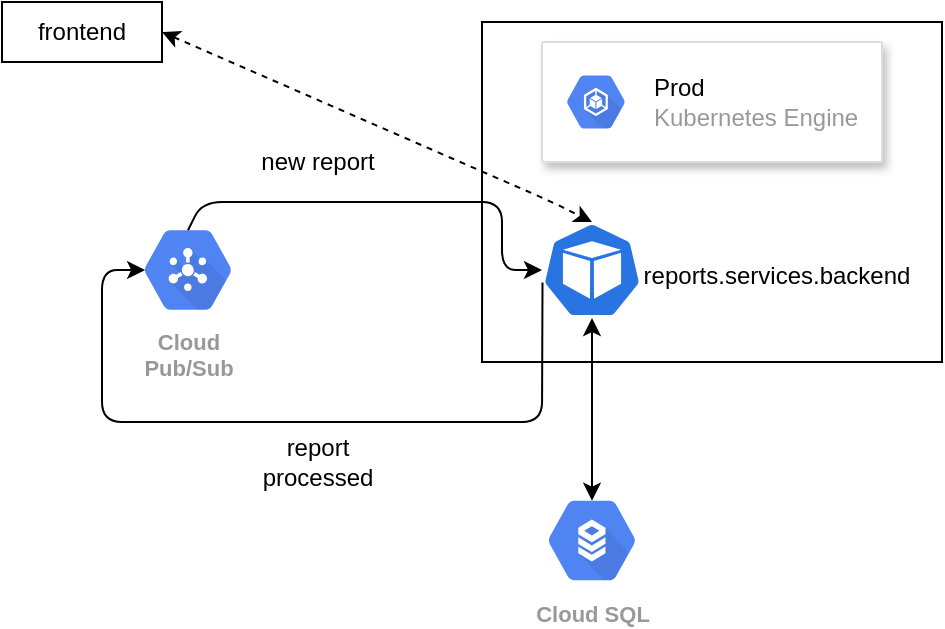 <mxfile version="13.2.4" type="device"><diagram id="_CxxGg-5pvwbw4G1xXQl" name="Page-1"><mxGraphModel dx="981" dy="492" grid="1" gridSize="10" guides="1" tooltips="1" connect="1" arrows="1" fold="1" page="1" pageScale="1" pageWidth="850" pageHeight="1100" math="0" shadow="0"><root><mxCell id="0"/><mxCell id="1" parent="0"/><mxCell id="mpHgF0nkd2qBYpCr8yxJ-5" value="" style="strokeColor=#dddddd;shadow=1;strokeWidth=1;rounded=1;absoluteArcSize=1;arcSize=2;" vertex="1" parent="1"><mxGeometry x="400" y="310" width="170" height="60" as="geometry"/></mxCell><mxCell id="mpHgF0nkd2qBYpCr8yxJ-6" value="&lt;font color=&quot;#000000&quot;&gt;Prod&lt;/font&gt;&lt;br&gt;Kubernetes Engine" style="dashed=0;connectable=0;html=1;fillColor=#5184F3;strokeColor=none;shape=mxgraph.gcp2.hexIcon;prIcon=container_engine;part=1;labelPosition=right;verticalLabelPosition=middle;align=left;verticalAlign=middle;spacingLeft=5;fontColor=#999999;fontSize=12;" vertex="1" parent="mpHgF0nkd2qBYpCr8yxJ-5"><mxGeometry y="0.5" width="44" height="39" relative="1" as="geometry"><mxPoint x="5" y="-19.5" as="offset"/></mxGeometry></mxCell><mxCell id="mpHgF0nkd2qBYpCr8yxJ-7" value="Cloud&#10;Pub/Sub" style="html=1;fillColor=#5184F3;strokeColor=none;verticalAlign=top;labelPosition=center;verticalLabelPosition=bottom;align=center;spacingTop=-6;fontSize=11;fontStyle=1;fontColor=#999999;shape=mxgraph.gcp2.hexIcon;prIcon=cloud_pubsub" vertex="1" parent="1"><mxGeometry x="190" y="394.75" width="66" height="58.5" as="geometry"/></mxCell><mxCell id="mpHgF0nkd2qBYpCr8yxJ-8" value="Cloud SQL" style="html=1;fillColor=#5184F3;strokeColor=none;verticalAlign=top;labelPosition=center;verticalLabelPosition=bottom;align=center;spacingTop=-6;fontSize=11;fontStyle=1;fontColor=#999999;shape=mxgraph.gcp2.hexIcon;prIcon=cloud_sql" vertex="1" parent="1"><mxGeometry x="392" y="530" width="66" height="58.5" as="geometry"/></mxCell><mxCell id="mpHgF0nkd2qBYpCr8yxJ-9" value="" style="rounded=0;whiteSpace=wrap;html=1;fillColor=none;" vertex="1" parent="1"><mxGeometry x="370" y="300" width="230" height="170" as="geometry"/></mxCell><mxCell id="mpHgF0nkd2qBYpCr8yxJ-12" value="" style="group" vertex="1" connectable="0" parent="1"><mxGeometry x="400" y="400" width="170" height="48" as="geometry"/></mxCell><mxCell id="mpHgF0nkd2qBYpCr8yxJ-10" value="" style="html=1;dashed=0;whitespace=wrap;fillColor=#2875E2;strokeColor=#ffffff;points=[[0.005,0.63,0],[0.1,0.2,0],[0.9,0.2,0],[0.5,0,0],[0.995,0.63,0],[0.72,0.99,0],[0.5,1,0],[0.28,0.99,0]];shape=mxgraph.kubernetes.icon;prIcon=pod" vertex="1" parent="mpHgF0nkd2qBYpCr8yxJ-12"><mxGeometry width="50" height="48" as="geometry"/></mxCell><mxCell id="mpHgF0nkd2qBYpCr8yxJ-11" value="reports.services.backend" style="text;html=1;strokeColor=none;fillColor=none;align=center;verticalAlign=middle;whiteSpace=wrap;rounded=0;" vertex="1" parent="mpHgF0nkd2qBYpCr8yxJ-12"><mxGeometry x="65" y="14" width="105" height="26" as="geometry"/></mxCell><mxCell id="mpHgF0nkd2qBYpCr8yxJ-13" value="" style="endArrow=classic;startArrow=classic;html=1;entryX=0.5;entryY=1;entryDx=0;entryDy=0;entryPerimeter=0;exitX=0.5;exitY=0.16;exitDx=0;exitDy=0;exitPerimeter=0;" edge="1" parent="1" source="mpHgF0nkd2qBYpCr8yxJ-8" target="mpHgF0nkd2qBYpCr8yxJ-10"><mxGeometry width="50" height="50" relative="1" as="geometry"><mxPoint x="300" y="510" as="sourcePoint"/><mxPoint x="350" y="460" as="targetPoint"/></mxGeometry></mxCell><mxCell id="mpHgF0nkd2qBYpCr8yxJ-14" value="" style="endArrow=classic;html=1;exitX=0.5;exitY=0.16;exitDx=0;exitDy=0;exitPerimeter=0;" edge="1" parent="1"><mxGeometry width="50" height="50" relative="1" as="geometry"><mxPoint x="223" y="404.11" as="sourcePoint"/><mxPoint x="400" y="424" as="targetPoint"/><Array as="points"><mxPoint x="230" y="390"/><mxPoint x="380" y="390"/><mxPoint x="380" y="424"/></Array></mxGeometry></mxCell><mxCell id="mpHgF0nkd2qBYpCr8yxJ-15" value="new report" style="text;html=1;strokeColor=none;fillColor=none;align=center;verticalAlign=middle;whiteSpace=wrap;rounded=0;" vertex="1" parent="1"><mxGeometry x="256" y="360" width="64" height="20" as="geometry"/></mxCell><mxCell id="mpHgF0nkd2qBYpCr8yxJ-16" value="" style="endArrow=classic;html=1;exitX=0.005;exitY=0.63;exitDx=0;exitDy=0;exitPerimeter=0;entryX=0.175;entryY=0.5;entryDx=0;entryDy=0;entryPerimeter=0;" edge="1" parent="1" source="mpHgF0nkd2qBYpCr8yxJ-10" target="mpHgF0nkd2qBYpCr8yxJ-7"><mxGeometry width="50" height="50" relative="1" as="geometry"><mxPoint x="330" y="510" as="sourcePoint"/><mxPoint x="380" y="460" as="targetPoint"/><Array as="points"><mxPoint x="400" y="500"/><mxPoint x="180" y="500"/><mxPoint x="180" y="424"/></Array></mxGeometry></mxCell><mxCell id="mpHgF0nkd2qBYpCr8yxJ-17" value="report processed" style="text;html=1;strokeColor=none;fillColor=none;align=center;verticalAlign=middle;whiteSpace=wrap;rounded=0;" vertex="1" parent="1"><mxGeometry x="256" y="510" width="64" height="20" as="geometry"/></mxCell><mxCell id="mpHgF0nkd2qBYpCr8yxJ-18" value="frontend" style="rounded=0;whiteSpace=wrap;html=1;fillColor=none;" vertex="1" parent="1"><mxGeometry x="130" y="290" width="80" height="30" as="geometry"/></mxCell><mxCell id="mpHgF0nkd2qBYpCr8yxJ-20" value="" style="endArrow=classic;startArrow=classic;html=1;exitX=1;exitY=0.5;exitDx=0;exitDy=0;entryX=0.5;entryY=0;entryDx=0;entryDy=0;entryPerimeter=0;dashed=1;" edge="1" parent="1" source="mpHgF0nkd2qBYpCr8yxJ-18" target="mpHgF0nkd2qBYpCr8yxJ-10"><mxGeometry width="50" height="50" relative="1" as="geometry"><mxPoint x="290" y="330" as="sourcePoint"/><mxPoint x="340" y="280" as="targetPoint"/><Array as="points"><mxPoint x="405" y="390"/></Array></mxGeometry></mxCell></root></mxGraphModel></diagram></mxfile>